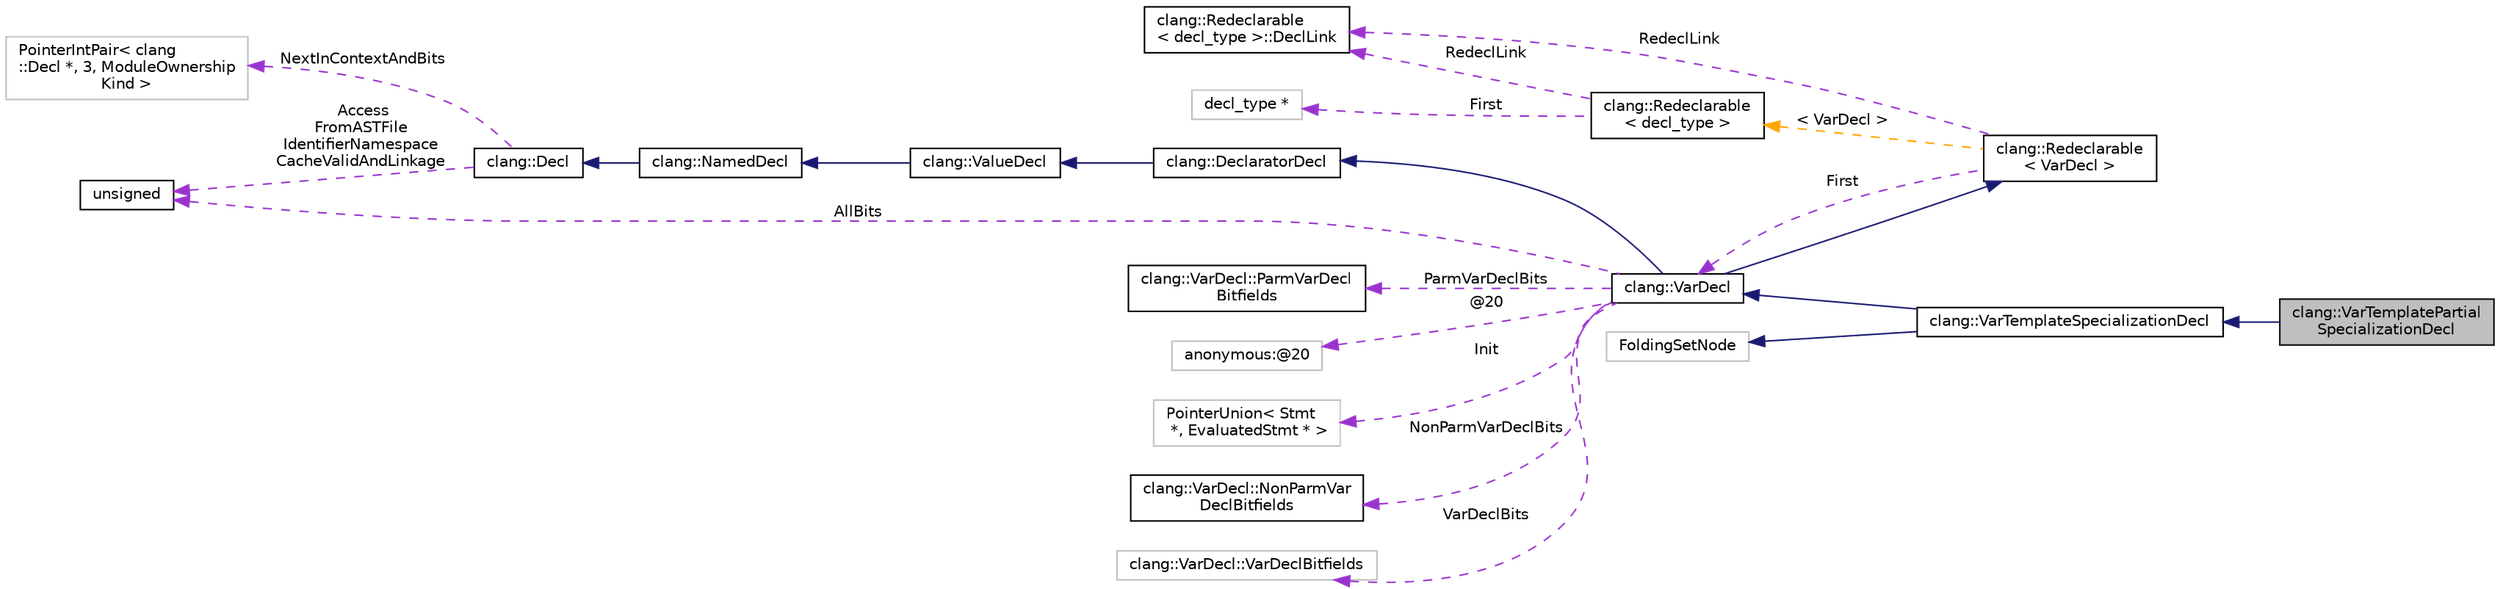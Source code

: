 digraph "clang::VarTemplatePartialSpecializationDecl"
{
 // LATEX_PDF_SIZE
  bgcolor="transparent";
  edge [fontname="Helvetica",fontsize="10",labelfontname="Helvetica",labelfontsize="10"];
  node [fontname="Helvetica",fontsize="10",shape=record];
  rankdir="LR";
  Node1 [label="clang::VarTemplatePartial\lSpecializationDecl",height=0.2,width=0.4,color="black", fillcolor="grey75", style="filled", fontcolor="black",tooltip=" "];
  Node2 -> Node1 [dir="back",color="midnightblue",fontsize="10",style="solid",fontname="Helvetica"];
  Node2 [label="clang::VarTemplateSpecializationDecl",height=0.2,width=0.4,color="black",URL="$classclang_1_1VarTemplateSpecializationDecl.html",tooltip="Represents a variable template specialization, which refers to a variable template with a given set o..."];
  Node3 -> Node2 [dir="back",color="midnightblue",fontsize="10",style="solid",fontname="Helvetica"];
  Node3 [label="clang::VarDecl",height=0.2,width=0.4,color="black",URL="$classclang_1_1VarDecl.html",tooltip="Represents a variable declaration or definition."];
  Node4 -> Node3 [dir="back",color="midnightblue",fontsize="10",style="solid",fontname="Helvetica"];
  Node4 [label="clang::DeclaratorDecl",height=0.2,width=0.4,color="black",URL="$classclang_1_1DeclaratorDecl.html",tooltip="Represents a ValueDecl that came out of a declarator."];
  Node5 -> Node4 [dir="back",color="midnightblue",fontsize="10",style="solid",fontname="Helvetica"];
  Node5 [label="clang::ValueDecl",height=0.2,width=0.4,color="black",URL="$classclang_1_1ValueDecl.html",tooltip="Represent the declaration of a variable (in which case it is an lvalue) a function (in which case it ..."];
  Node6 -> Node5 [dir="back",color="midnightblue",fontsize="10",style="solid",fontname="Helvetica"];
  Node6 [label="clang::NamedDecl",height=0.2,width=0.4,color="black",URL="$classclang_1_1NamedDecl.html",tooltip="This represents a decl that may have a name."];
  Node7 -> Node6 [dir="back",color="midnightblue",fontsize="10",style="solid",fontname="Helvetica"];
  Node7 [label="clang::Decl",height=0.2,width=0.4,color="black",URL="$classclang_1_1Decl.html",tooltip="Decl - This represents one declaration (or definition), e.g."];
  Node8 -> Node7 [dir="back",color="darkorchid3",fontsize="10",style="dashed",label=" NextInContextAndBits" ,fontname="Helvetica"];
  Node8 [label="PointerIntPair\< clang\l::Decl *, 3, ModuleOwnership\lKind \>",height=0.2,width=0.4,color="grey75",tooltip=" "];
  Node9 -> Node7 [dir="back",color="darkorchid3",fontsize="10",style="dashed",label=" Access\nFromASTFile\nIdentifierNamespace\nCacheValidAndLinkage" ,fontname="Helvetica"];
  Node9 [label="unsigned",height=0.2,width=0.4,color="black",URL="$classunsigned.html",tooltip=" "];
  Node10 -> Node3 [dir="back",color="midnightblue",fontsize="10",style="solid",fontname="Helvetica"];
  Node10 [label="clang::Redeclarable\l\< VarDecl \>",height=0.2,width=0.4,color="black",URL="$classclang_1_1Redeclarable.html",tooltip=" "];
  Node11 -> Node10 [dir="back",color="darkorchid3",fontsize="10",style="dashed",label=" RedeclLink" ,fontname="Helvetica"];
  Node11 [label="clang::Redeclarable\l\< decl_type \>::DeclLink",height=0.2,width=0.4,color="black",URL="$classclang_1_1Redeclarable_1_1DeclLink.html",tooltip=" "];
  Node3 -> Node10 [dir="back",color="darkorchid3",fontsize="10",style="dashed",label=" First" ,fontname="Helvetica"];
  Node12 -> Node10 [dir="back",color="orange",fontsize="10",style="dashed",label=" \< VarDecl \>" ,fontname="Helvetica"];
  Node12 [label="clang::Redeclarable\l\< decl_type \>",height=0.2,width=0.4,color="black",URL="$classclang_1_1Redeclarable.html",tooltip="Provides common interface for the Decls that can be redeclared."];
  Node11 -> Node12 [dir="back",color="darkorchid3",fontsize="10",style="dashed",label=" RedeclLink" ,fontname="Helvetica"];
  Node13 -> Node12 [dir="back",color="darkorchid3",fontsize="10",style="dashed",label=" First" ,fontname="Helvetica"];
  Node13 [label="decl_type *",height=0.2,width=0.4,color="grey75",tooltip=" "];
  Node14 -> Node3 [dir="back",color="darkorchid3",fontsize="10",style="dashed",label=" ParmVarDeclBits" ,fontname="Helvetica"];
  Node14 [label="clang::VarDecl::ParmVarDecl\lBitfields",height=0.2,width=0.4,color="black",URL="$classclang_1_1VarDecl_1_1ParmVarDeclBitfields.html",tooltip=" "];
  Node15 -> Node3 [dir="back",color="darkorchid3",fontsize="10",style="dashed",label=" @20" ,fontname="Helvetica"];
  Node15 [label="anonymous:@20",height=0.2,width=0.4,color="grey75",tooltip=" "];
  Node16 -> Node3 [dir="back",color="darkorchid3",fontsize="10",style="dashed",label=" Init" ,fontname="Helvetica"];
  Node16 [label="PointerUnion\< Stmt\l *, EvaluatedStmt * \>",height=0.2,width=0.4,color="grey75",tooltip=" "];
  Node9 -> Node3 [dir="back",color="darkorchid3",fontsize="10",style="dashed",label=" AllBits" ,fontname="Helvetica"];
  Node17 -> Node3 [dir="back",color="darkorchid3",fontsize="10",style="dashed",label=" NonParmVarDeclBits" ,fontname="Helvetica"];
  Node17 [label="clang::VarDecl::NonParmVar\lDeclBitfields",height=0.2,width=0.4,color="black",URL="$classclang_1_1VarDecl_1_1NonParmVarDeclBitfields.html",tooltip=" "];
  Node18 -> Node3 [dir="back",color="darkorchid3",fontsize="10",style="dashed",label=" VarDeclBits" ,fontname="Helvetica"];
  Node18 [label="clang::VarDecl::VarDeclBitfields",height=0.2,width=0.4,color="grey75",tooltip=" "];
  Node19 -> Node2 [dir="back",color="midnightblue",fontsize="10",style="solid",fontname="Helvetica"];
  Node19 [label="FoldingSetNode",height=0.2,width=0.4,color="grey75",tooltip=" "];
}
